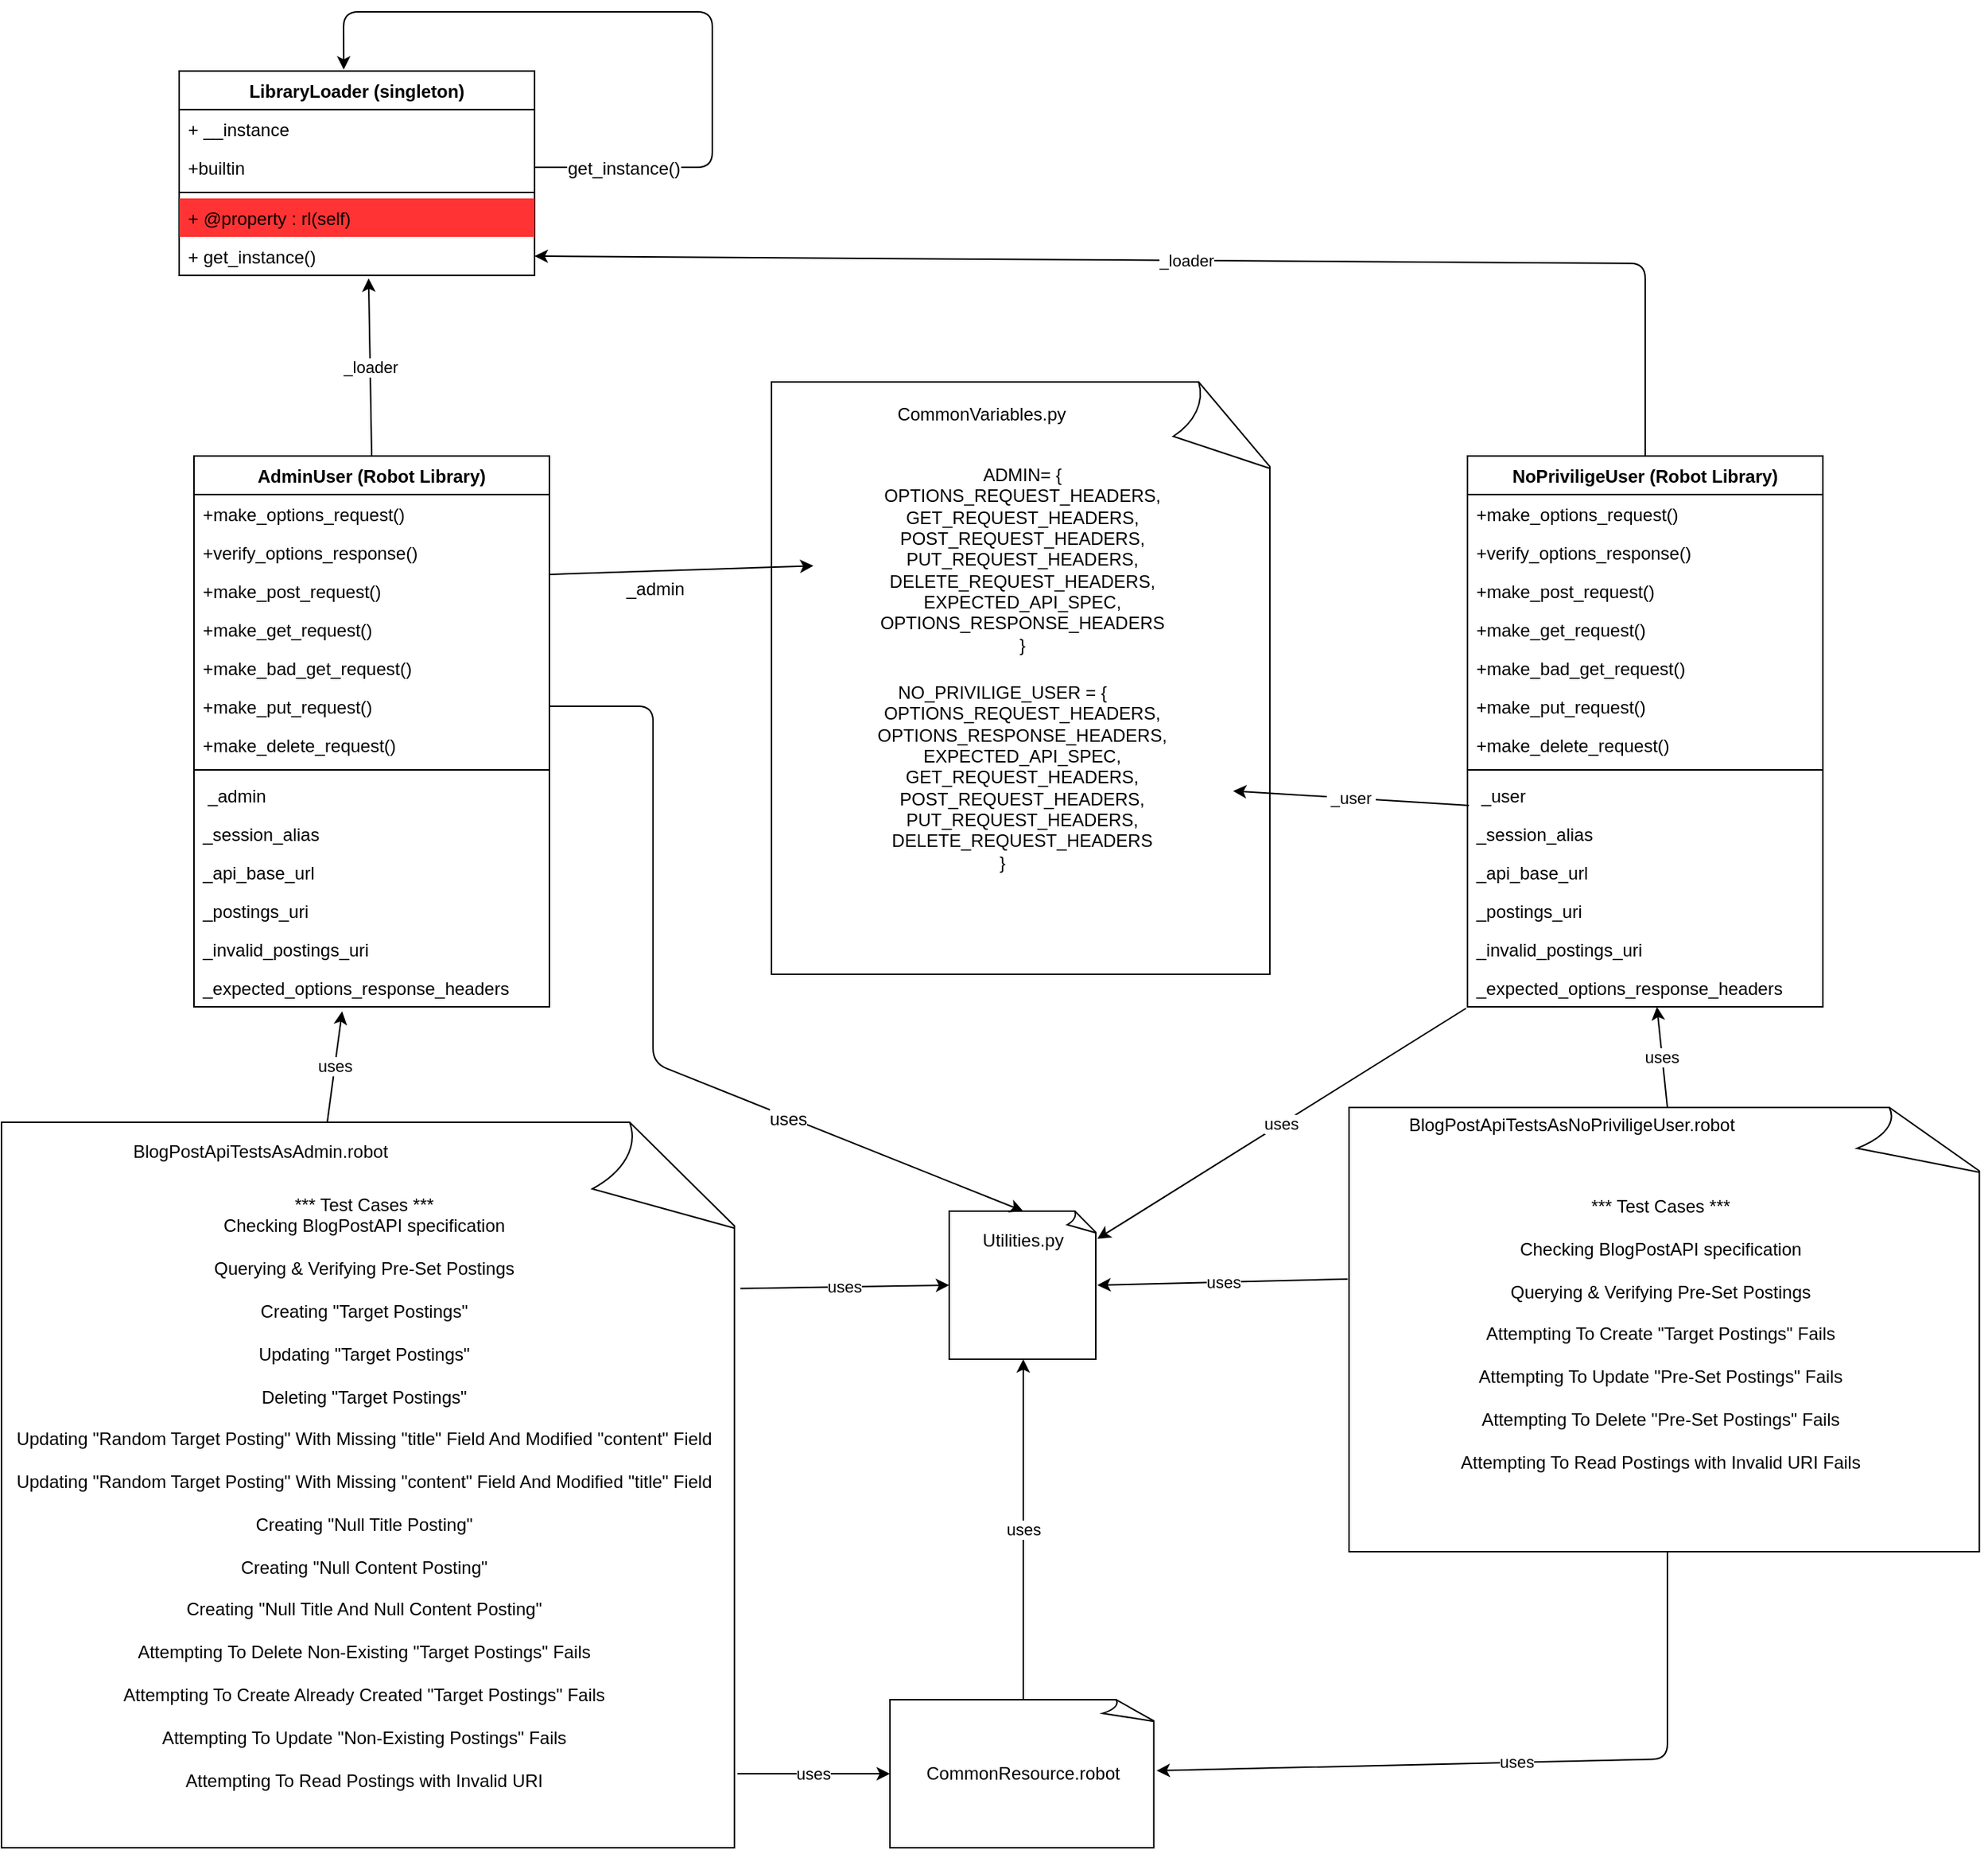 <mxfile version="12.9.9" type="device"><diagram id="O0fnSDkYo7aZcbcoALzo" name="Page-1"><mxGraphModel dx="1581" dy="811" grid="1" gridSize="10" guides="1" tooltips="1" connect="1" arrows="1" fold="1" page="1" pageScale="1" pageWidth="850" pageHeight="1100" math="0" shadow="0"><root><mxCell id="0"/><mxCell id="1" parent="0"/><mxCell id="a3XRWemQyBbFRwhkldtn-1" value="LibraryLoader (singleton)" style="swimlane;fontStyle=1;align=center;verticalAlign=top;childLayout=stackLayout;horizontal=1;startSize=26;horizontalStack=0;resizeParent=1;resizeParentMax=0;resizeLast=0;collapsible=1;marginBottom=0;" parent="1" vertex="1"><mxGeometry x="330" y="100" width="240" height="138" as="geometry"/></mxCell><mxCell id="a3XRWemQyBbFRwhkldtn-6" value="+ __instance" style="text;strokeColor=none;fillColor=none;align=left;verticalAlign=top;spacingLeft=4;spacingRight=4;overflow=hidden;rotatable=0;points=[[0,0.5],[1,0.5]];portConstraint=eastwest;" parent="a3XRWemQyBbFRwhkldtn-1" vertex="1"><mxGeometry y="26" width="240" height="26" as="geometry"/></mxCell><mxCell id="a3XRWemQyBbFRwhkldtn-2" value="+builtin" style="text;strokeColor=none;fillColor=none;align=left;verticalAlign=top;spacingLeft=4;spacingRight=4;overflow=hidden;rotatable=0;points=[[0,0.5],[1,0.5]];portConstraint=eastwest;" parent="a3XRWemQyBbFRwhkldtn-1" vertex="1"><mxGeometry y="52" width="240" height="26" as="geometry"/></mxCell><mxCell id="a3XRWemQyBbFRwhkldtn-3" value="" style="line;strokeWidth=1;fillColor=none;align=left;verticalAlign=middle;spacingTop=-1;spacingLeft=3;spacingRight=3;rotatable=0;labelPosition=right;points=[];portConstraint=eastwest;" parent="a3XRWemQyBbFRwhkldtn-1" vertex="1"><mxGeometry y="78" width="240" height="8" as="geometry"/></mxCell><mxCell id="a3XRWemQyBbFRwhkldtn-5" value="+ @property : rl(self)" style="text;strokeColor=none;fillColor=#FF3333;align=left;verticalAlign=top;spacingLeft=4;spacingRight=4;overflow=hidden;rotatable=0;points=[[0,0.5],[1,0.5]];portConstraint=eastwest;" parent="a3XRWemQyBbFRwhkldtn-1" vertex="1"><mxGeometry y="86" width="240" height="26" as="geometry"/></mxCell><mxCell id="a3XRWemQyBbFRwhkldtn-4" value="+ get_instance()&#10;&#10;" style="text;strokeColor=none;fillColor=none;align=left;verticalAlign=top;spacingLeft=4;spacingRight=4;overflow=hidden;rotatable=0;points=[[0,0.5],[1,0.5]];portConstraint=eastwest;" parent="a3XRWemQyBbFRwhkldtn-1" vertex="1"><mxGeometry y="112" width="240" height="26" as="geometry"/></mxCell><mxCell id="a3XRWemQyBbFRwhkldtn-7" value="" style="endArrow=classic;html=1;exitX=1;exitY=0.5;exitDx=0;exitDy=0;entryX=0.463;entryY=-0.007;entryDx=0;entryDy=0;entryPerimeter=0;" parent="a3XRWemQyBbFRwhkldtn-1" source="a3XRWemQyBbFRwhkldtn-2" target="a3XRWemQyBbFRwhkldtn-1" edge="1"><mxGeometry width="50" height="50" relative="1" as="geometry"><mxPoint x="300" y="90" as="sourcePoint"/><mxPoint x="110" y="-40" as="targetPoint"/><Array as="points"><mxPoint x="360" y="65"/><mxPoint x="360" y="-40"/><mxPoint x="111" y="-40"/></Array></mxGeometry></mxCell><mxCell id="a3XRWemQyBbFRwhkldtn-8" value="get_instance()" style="text;html=1;align=center;verticalAlign=middle;resizable=0;points=[];labelBackgroundColor=#ffffff;" parent="a3XRWemQyBbFRwhkldtn-7" vertex="1" connectable="0"><mxGeometry x="-0.85" y="-1" relative="1" as="geometry"><mxPoint x="21" as="offset"/></mxGeometry></mxCell><mxCell id="a3XRWemQyBbFRwhkldtn-15" value="AdminUser (Robot Library)" style="swimlane;fontStyle=1;align=center;verticalAlign=top;childLayout=stackLayout;horizontal=1;startSize=26;horizontalStack=0;resizeParent=1;resizeParentMax=0;resizeLast=0;collapsible=1;marginBottom=0;" parent="1" vertex="1"><mxGeometry x="340" y="360" width="240" height="372" as="geometry"/></mxCell><mxCell id="a3XRWemQyBbFRwhkldtn-19" value="+make_options_request()" style="text;strokeColor=none;fillColor=none;align=left;verticalAlign=top;spacingLeft=4;spacingRight=4;overflow=hidden;rotatable=0;points=[[0,0.5],[1,0.5]];portConstraint=eastwest;" parent="a3XRWemQyBbFRwhkldtn-15" vertex="1"><mxGeometry y="26" width="240" height="26" as="geometry"/></mxCell><mxCell id="a3XRWemQyBbFRwhkldtn-20" value="+verify_options_response()" style="text;strokeColor=none;fillColor=none;align=left;verticalAlign=top;spacingLeft=4;spacingRight=4;overflow=hidden;rotatable=0;points=[[0,0.5],[1,0.5]];portConstraint=eastwest;" parent="a3XRWemQyBbFRwhkldtn-15" vertex="1"><mxGeometry y="52" width="240" height="26" as="geometry"/></mxCell><mxCell id="a3XRWemQyBbFRwhkldtn-21" value="+make_post_request()" style="text;strokeColor=none;fillColor=none;align=left;verticalAlign=top;spacingLeft=4;spacingRight=4;overflow=hidden;rotatable=0;points=[[0,0.5],[1,0.5]];portConstraint=eastwest;" parent="a3XRWemQyBbFRwhkldtn-15" vertex="1"><mxGeometry y="78" width="240" height="26" as="geometry"/></mxCell><mxCell id="a3XRWemQyBbFRwhkldtn-22" value="+make_get_request()" style="text;strokeColor=none;fillColor=none;align=left;verticalAlign=top;spacingLeft=4;spacingRight=4;overflow=hidden;rotatable=0;points=[[0,0.5],[1,0.5]];portConstraint=eastwest;" parent="a3XRWemQyBbFRwhkldtn-15" vertex="1"><mxGeometry y="104" width="240" height="26" as="geometry"/></mxCell><mxCell id="a3XRWemQyBbFRwhkldtn-23" value="+make_bad_get_request()" style="text;strokeColor=none;fillColor=none;align=left;verticalAlign=top;spacingLeft=4;spacingRight=4;overflow=hidden;rotatable=0;points=[[0,0.5],[1,0.5]];portConstraint=eastwest;" parent="a3XRWemQyBbFRwhkldtn-15" vertex="1"><mxGeometry y="130" width="240" height="26" as="geometry"/></mxCell><mxCell id="a3XRWemQyBbFRwhkldtn-24" value="+make_put_request()" style="text;strokeColor=none;fillColor=none;align=left;verticalAlign=top;spacingLeft=4;spacingRight=4;overflow=hidden;rotatable=0;points=[[0,0.5],[1,0.5]];portConstraint=eastwest;" parent="a3XRWemQyBbFRwhkldtn-15" vertex="1"><mxGeometry y="156" width="240" height="26" as="geometry"/></mxCell><mxCell id="a3XRWemQyBbFRwhkldtn-16" value="+make_delete_request()" style="text;strokeColor=none;fillColor=none;align=left;verticalAlign=top;spacingLeft=4;spacingRight=4;overflow=hidden;rotatable=0;points=[[0,0.5],[1,0.5]];portConstraint=eastwest;" parent="a3XRWemQyBbFRwhkldtn-15" vertex="1"><mxGeometry y="182" width="240" height="26" as="geometry"/></mxCell><mxCell id="a3XRWemQyBbFRwhkldtn-17" value="" style="line;strokeWidth=1;fillColor=none;align=left;verticalAlign=middle;spacingTop=-1;spacingLeft=3;spacingRight=3;rotatable=0;labelPosition=right;points=[];portConstraint=eastwest;" parent="a3XRWemQyBbFRwhkldtn-15" vertex="1"><mxGeometry y="208" width="240" height="8" as="geometry"/></mxCell><mxCell id="a3XRWemQyBbFRwhkldtn-18" value=" _admin" style="text;strokeColor=none;fillColor=none;align=left;verticalAlign=top;spacingLeft=4;spacingRight=4;overflow=hidden;rotatable=0;points=[[0,0.5],[1,0.5]];portConstraint=eastwest;" parent="a3XRWemQyBbFRwhkldtn-15" vertex="1"><mxGeometry y="216" width="240" height="26" as="geometry"/></mxCell><mxCell id="a3XRWemQyBbFRwhkldtn-27" value="_session_alias" style="text;strokeColor=none;fillColor=none;align=left;verticalAlign=top;spacingLeft=4;spacingRight=4;overflow=hidden;rotatable=0;points=[[0,0.5],[1,0.5]];portConstraint=eastwest;" parent="a3XRWemQyBbFRwhkldtn-15" vertex="1"><mxGeometry y="242" width="240" height="26" as="geometry"/></mxCell><mxCell id="a3XRWemQyBbFRwhkldtn-28" value="_api_base_url" style="text;strokeColor=none;fillColor=none;align=left;verticalAlign=top;spacingLeft=4;spacingRight=4;overflow=hidden;rotatable=0;points=[[0,0.5],[1,0.5]];portConstraint=eastwest;" parent="a3XRWemQyBbFRwhkldtn-15" vertex="1"><mxGeometry y="268" width="240" height="26" as="geometry"/></mxCell><mxCell id="a3XRWemQyBbFRwhkldtn-31" value="_postings_uri" style="text;strokeColor=none;fillColor=none;align=left;verticalAlign=top;spacingLeft=4;spacingRight=4;overflow=hidden;rotatable=0;points=[[0,0.5],[1,0.5]];portConstraint=eastwest;" parent="a3XRWemQyBbFRwhkldtn-15" vertex="1"><mxGeometry y="294" width="240" height="26" as="geometry"/></mxCell><mxCell id="a3XRWemQyBbFRwhkldtn-29" value="_invalid_postings_uri" style="text;strokeColor=none;fillColor=none;align=left;verticalAlign=top;spacingLeft=4;spacingRight=4;overflow=hidden;rotatable=0;points=[[0,0.5],[1,0.5]];portConstraint=eastwest;" parent="a3XRWemQyBbFRwhkldtn-15" vertex="1"><mxGeometry y="320" width="240" height="26" as="geometry"/></mxCell><mxCell id="a3XRWemQyBbFRwhkldtn-32" value="_expected_options_response_headers" style="text;strokeColor=none;fillColor=none;align=left;verticalAlign=top;spacingLeft=4;spacingRight=4;overflow=hidden;rotatable=0;points=[[0,0.5],[1,0.5]];portConstraint=eastwest;" parent="a3XRWemQyBbFRwhkldtn-15" vertex="1"><mxGeometry y="346" width="240" height="26" as="geometry"/></mxCell><mxCell id="a3XRWemQyBbFRwhkldtn-30" value="&lt;span style=&quot;text-align: left ; white-space: nowrap&quot;&gt;&amp;nbsp;_admin&lt;/span&gt;" style="text;html=1;strokeColor=none;fillColor=none;align=center;verticalAlign=middle;whiteSpace=wrap;rounded=0;" parent="1" vertex="1"><mxGeometry x="630" y="440" width="40" height="20" as="geometry"/></mxCell><mxCell id="a3XRWemQyBbFRwhkldtn-33" value="_loader" style="endArrow=classic;html=1;entryX=0.533;entryY=1.077;entryDx=0;entryDy=0;entryPerimeter=0;exitX=0.5;exitY=0;exitDx=0;exitDy=0;" parent="1" source="a3XRWemQyBbFRwhkldtn-15" target="a3XRWemQyBbFRwhkldtn-4" edge="1"><mxGeometry width="50" height="50" relative="1" as="geometry"><mxPoint x="430" y="350" as="sourcePoint"/><mxPoint x="480" y="300" as="targetPoint"/></mxGeometry></mxCell><mxCell id="a3XRWemQyBbFRwhkldtn-34" value="" style="group" parent="1" vertex="1" connectable="0"><mxGeometry x="730" y="310" width="340" height="400" as="geometry"/></mxCell><mxCell id="a3XRWemQyBbFRwhkldtn-9" value="" style="whiteSpace=wrap;html=1;shape=mxgraph.basic.document" parent="a3XRWemQyBbFRwhkldtn-34" vertex="1"><mxGeometry width="340" height="400" as="geometry"/></mxCell><mxCell id="a3XRWemQyBbFRwhkldtn-10" value="CommonVariables.py" style="text;html=1;strokeColor=none;fillColor=none;align=center;verticalAlign=middle;whiteSpace=wrap;rounded=0;" parent="a3XRWemQyBbFRwhkldtn-34" vertex="1"><mxGeometry x="37.778" y="9.195" width="207.778" height="25.747" as="geometry"/></mxCell><mxCell id="a3XRWemQyBbFRwhkldtn-13" value="&lt;div&gt;ADMIN= {&lt;/div&gt;&lt;div&gt;OPTIONS_REQUEST_HEADERS,&lt;/div&gt;&lt;div&gt;GET_REQUEST_HEADERS,&lt;/div&gt;&lt;div&gt;POST_REQUEST_HEADERS,&lt;/div&gt;&lt;div&gt;PUT_REQUEST_HEADERS,&lt;/div&gt;&lt;div&gt;DELETE_REQUEST_HEADERS,&lt;/div&gt;&lt;div&gt;EXPECTED_API_SPEC,&lt;/div&gt;&lt;div&gt;OPTIONS_RESPONSE_HEADERS&lt;/div&gt;&lt;div&gt;}&lt;/div&gt;" style="text;html=1;strokeColor=none;fillColor=none;align=center;verticalAlign=middle;whiteSpace=wrap;rounded=0;" parent="a3XRWemQyBbFRwhkldtn-34" vertex="1"><mxGeometry x="28.333" y="55.172" width="283.333" height="128.736" as="geometry"/></mxCell><mxCell id="a3XRWemQyBbFRwhkldtn-14" value="&lt;div&gt;NO_PRIVILIGE_USER = {&lt;/div&gt;&lt;div&gt;&lt;span style=&quot;white-space: pre&quot;&gt;&#9;&lt;/span&gt;OPTIONS_REQUEST_HEADERS,&lt;/div&gt;&lt;div&gt;&lt;span style=&quot;white-space: pre&quot;&gt;&#9;&lt;/span&gt;OPTIONS_RESPONSE_HEADERS,&lt;/div&gt;&lt;div&gt;&lt;span style=&quot;white-space: pre&quot;&gt;&#9;&lt;/span&gt;EXPECTED_API_SPEC,&lt;/div&gt;&lt;div&gt;&lt;span style=&quot;white-space: pre&quot;&gt;&#9;&lt;/span&gt;GET_REQUEST_HEADERS,&lt;/div&gt;&lt;div&gt;&lt;span style=&quot;white-space: pre&quot;&gt;&#9;&lt;/span&gt;POST_REQUEST_HEADERS,&lt;/div&gt;&lt;div&gt;&lt;span style=&quot;white-space: pre&quot;&gt;&#9;&lt;/span&gt;PUT_REQUEST_HEADERS,&lt;/div&gt;&lt;div&gt;&lt;span style=&quot;white-space: pre&quot;&gt;&#9;&lt;/span&gt;DELETE_REQUEST_HEADERS&lt;/div&gt;&lt;div&gt;}&lt;/div&gt;" style="text;html=1;strokeColor=none;fillColor=none;align=center;verticalAlign=middle;whiteSpace=wrap;rounded=0;" parent="a3XRWemQyBbFRwhkldtn-34" vertex="1"><mxGeometry y="202.299" width="311.667" height="128.736" as="geometry"/></mxCell><mxCell id="a3XRWemQyBbFRwhkldtn-25" value="" style="endArrow=classic;html=1;" parent="1" target="a3XRWemQyBbFRwhkldtn-13" edge="1"><mxGeometry width="50" height="50" relative="1" as="geometry"><mxPoint x="580" y="440" as="sourcePoint"/><mxPoint x="170" y="230" as="targetPoint"/><Array as="points"><mxPoint x="580" y="440"/></Array></mxGeometry></mxCell><mxCell id="a3XRWemQyBbFRwhkldtn-35" value="NoPriviligeUser (Robot Library)" style="swimlane;fontStyle=1;align=center;verticalAlign=top;childLayout=stackLayout;horizontal=1;startSize=26;horizontalStack=0;resizeParent=1;resizeParentMax=0;resizeLast=0;collapsible=1;marginBottom=0;" parent="1" vertex="1"><mxGeometry x="1200" y="360" width="240" height="372" as="geometry"/></mxCell><mxCell id="a3XRWemQyBbFRwhkldtn-36" value="+make_options_request()" style="text;strokeColor=none;fillColor=none;align=left;verticalAlign=top;spacingLeft=4;spacingRight=4;overflow=hidden;rotatable=0;points=[[0,0.5],[1,0.5]];portConstraint=eastwest;" parent="a3XRWemQyBbFRwhkldtn-35" vertex="1"><mxGeometry y="26" width="240" height="26" as="geometry"/></mxCell><mxCell id="a3XRWemQyBbFRwhkldtn-37" value="+verify_options_response()" style="text;strokeColor=none;fillColor=none;align=left;verticalAlign=top;spacingLeft=4;spacingRight=4;overflow=hidden;rotatable=0;points=[[0,0.5],[1,0.5]];portConstraint=eastwest;" parent="a3XRWemQyBbFRwhkldtn-35" vertex="1"><mxGeometry y="52" width="240" height="26" as="geometry"/></mxCell><mxCell id="a3XRWemQyBbFRwhkldtn-38" value="+make_post_request()" style="text;strokeColor=none;fillColor=none;align=left;verticalAlign=top;spacingLeft=4;spacingRight=4;overflow=hidden;rotatable=0;points=[[0,0.5],[1,0.5]];portConstraint=eastwest;" parent="a3XRWemQyBbFRwhkldtn-35" vertex="1"><mxGeometry y="78" width="240" height="26" as="geometry"/></mxCell><mxCell id="a3XRWemQyBbFRwhkldtn-39" value="+make_get_request()" style="text;strokeColor=none;fillColor=none;align=left;verticalAlign=top;spacingLeft=4;spacingRight=4;overflow=hidden;rotatable=0;points=[[0,0.5],[1,0.5]];portConstraint=eastwest;" parent="a3XRWemQyBbFRwhkldtn-35" vertex="1"><mxGeometry y="104" width="240" height="26" as="geometry"/></mxCell><mxCell id="a3XRWemQyBbFRwhkldtn-40" value="+make_bad_get_request()" style="text;strokeColor=none;fillColor=none;align=left;verticalAlign=top;spacingLeft=4;spacingRight=4;overflow=hidden;rotatable=0;points=[[0,0.5],[1,0.5]];portConstraint=eastwest;" parent="a3XRWemQyBbFRwhkldtn-35" vertex="1"><mxGeometry y="130" width="240" height="26" as="geometry"/></mxCell><mxCell id="a3XRWemQyBbFRwhkldtn-41" value="+make_put_request()" style="text;strokeColor=none;fillColor=none;align=left;verticalAlign=top;spacingLeft=4;spacingRight=4;overflow=hidden;rotatable=0;points=[[0,0.5],[1,0.5]];portConstraint=eastwest;" parent="a3XRWemQyBbFRwhkldtn-35" vertex="1"><mxGeometry y="156" width="240" height="26" as="geometry"/></mxCell><mxCell id="a3XRWemQyBbFRwhkldtn-42" value="+make_delete_request()" style="text;strokeColor=none;fillColor=none;align=left;verticalAlign=top;spacingLeft=4;spacingRight=4;overflow=hidden;rotatable=0;points=[[0,0.5],[1,0.5]];portConstraint=eastwest;" parent="a3XRWemQyBbFRwhkldtn-35" vertex="1"><mxGeometry y="182" width="240" height="26" as="geometry"/></mxCell><mxCell id="a3XRWemQyBbFRwhkldtn-43" value="" style="line;strokeWidth=1;fillColor=none;align=left;verticalAlign=middle;spacingTop=-1;spacingLeft=3;spacingRight=3;rotatable=0;labelPosition=right;points=[];portConstraint=eastwest;" parent="a3XRWemQyBbFRwhkldtn-35" vertex="1"><mxGeometry y="208" width="240" height="8" as="geometry"/></mxCell><mxCell id="a3XRWemQyBbFRwhkldtn-44" value=" _user" style="text;strokeColor=none;fillColor=none;align=left;verticalAlign=top;spacingLeft=4;spacingRight=4;overflow=hidden;rotatable=0;points=[[0,0.5],[1,0.5]];portConstraint=eastwest;" parent="a3XRWemQyBbFRwhkldtn-35" vertex="1"><mxGeometry y="216" width="240" height="26" as="geometry"/></mxCell><mxCell id="a3XRWemQyBbFRwhkldtn-45" value="_session_alias" style="text;strokeColor=none;fillColor=none;align=left;verticalAlign=top;spacingLeft=4;spacingRight=4;overflow=hidden;rotatable=0;points=[[0,0.5],[1,0.5]];portConstraint=eastwest;" parent="a3XRWemQyBbFRwhkldtn-35" vertex="1"><mxGeometry y="242" width="240" height="26" as="geometry"/></mxCell><mxCell id="a3XRWemQyBbFRwhkldtn-46" value="_api_base_url" style="text;strokeColor=none;fillColor=none;align=left;verticalAlign=top;spacingLeft=4;spacingRight=4;overflow=hidden;rotatable=0;points=[[0,0.5],[1,0.5]];portConstraint=eastwest;" parent="a3XRWemQyBbFRwhkldtn-35" vertex="1"><mxGeometry y="268" width="240" height="26" as="geometry"/></mxCell><mxCell id="a3XRWemQyBbFRwhkldtn-47" value="_postings_uri" style="text;strokeColor=none;fillColor=none;align=left;verticalAlign=top;spacingLeft=4;spacingRight=4;overflow=hidden;rotatable=0;points=[[0,0.5],[1,0.5]];portConstraint=eastwest;" parent="a3XRWemQyBbFRwhkldtn-35" vertex="1"><mxGeometry y="294" width="240" height="26" as="geometry"/></mxCell><mxCell id="a3XRWemQyBbFRwhkldtn-48" value="_invalid_postings_uri" style="text;strokeColor=none;fillColor=none;align=left;verticalAlign=top;spacingLeft=4;spacingRight=4;overflow=hidden;rotatable=0;points=[[0,0.5],[1,0.5]];portConstraint=eastwest;" parent="a3XRWemQyBbFRwhkldtn-35" vertex="1"><mxGeometry y="320" width="240" height="26" as="geometry"/></mxCell><mxCell id="a3XRWemQyBbFRwhkldtn-49" value="_expected_options_response_headers" style="text;strokeColor=none;fillColor=none;align=left;verticalAlign=top;spacingLeft=4;spacingRight=4;overflow=hidden;rotatable=0;points=[[0,0.5],[1,0.5]];portConstraint=eastwest;" parent="a3XRWemQyBbFRwhkldtn-35" vertex="1"><mxGeometry y="346" width="240" height="26" as="geometry"/></mxCell><mxCell id="a3XRWemQyBbFRwhkldtn-50" value="&amp;nbsp;_user&amp;nbsp;" style="endArrow=classic;html=1;exitX=0.004;exitY=0.769;exitDx=0;exitDy=0;exitPerimeter=0;" parent="1" source="a3XRWemQyBbFRwhkldtn-44" target="a3XRWemQyBbFRwhkldtn-14" edge="1"><mxGeometry width="50" height="50" relative="1" as="geometry"><mxPoint x="1120" y="620" as="sourcePoint"/><mxPoint x="1170" y="570" as="targetPoint"/></mxGeometry></mxCell><mxCell id="a3XRWemQyBbFRwhkldtn-51" value="_loader" style="endArrow=classic;html=1;exitX=0.5;exitY=0;exitDx=0;exitDy=0;entryX=1;entryY=0.5;entryDx=0;entryDy=0;" parent="1" source="a3XRWemQyBbFRwhkldtn-35" target="a3XRWemQyBbFRwhkldtn-4" edge="1"><mxGeometry width="50" height="50" relative="1" as="geometry"><mxPoint x="470" y="370" as="sourcePoint"/><mxPoint x="520" y="280" as="targetPoint"/><Array as="points"><mxPoint x="1320" y="230"/></Array></mxGeometry></mxCell><mxCell id="a3XRWemQyBbFRwhkldtn-56" value="" style="group" parent="1" vertex="1" connectable="0"><mxGeometry x="210" y="810" width="500" height="490" as="geometry"/></mxCell><mxCell id="a3XRWemQyBbFRwhkldtn-52" value="" style="whiteSpace=wrap;html=1;shape=mxgraph.basic.document" parent="a3XRWemQyBbFRwhkldtn-56" vertex="1"><mxGeometry width="500" height="490" as="geometry"/></mxCell><mxCell id="a3XRWemQyBbFRwhkldtn-53" value="BlogPostApiTestsAsAdmin.robot" style="text;html=1;strokeColor=none;fillColor=none;align=center;verticalAlign=middle;whiteSpace=wrap;rounded=0;" parent="a3XRWemQyBbFRwhkldtn-56" vertex="1"><mxGeometry x="70" y="10" width="210" height="20" as="geometry"/></mxCell><mxCell id="a3XRWemQyBbFRwhkldtn-55" value="&lt;div&gt;*** Test Cases ***&lt;/div&gt;&lt;div&gt;Checking BlogPostAPI specification&lt;/div&gt;&lt;div&gt;&lt;br&gt;&lt;/div&gt;&lt;div&gt;Querying &amp;amp; Verifying Pre-Set Postings&lt;/div&gt;&lt;div&gt;&lt;br&gt;&lt;/div&gt;&lt;div&gt;Creating &quot;Target Postings&quot;&lt;/div&gt;&lt;div&gt;&lt;br&gt;&lt;/div&gt;&lt;div&gt;Updating &quot;Target Postings&quot;&lt;/div&gt;&lt;div&gt;&lt;br&gt;&lt;/div&gt;&lt;div&gt;Deleting &quot;Target Postings&quot;&lt;/div&gt;&lt;div&gt;&lt;br&gt;&lt;/div&gt;&lt;div&gt;Updating &quot;Random Target Posting&quot; With Missing &quot;title&quot; Field And Modified &quot;content&quot; Field&lt;/div&gt;&lt;div&gt;&lt;br&gt;&lt;/div&gt;&lt;div&gt;Updating &quot;Random Target Posting&quot; With Missing &quot;content&quot; Field And Modified &quot;title&quot; Field&lt;/div&gt;&lt;div&gt;&lt;br&gt;&lt;/div&gt;&lt;div&gt;Creating &quot;Null Title Posting&quot;&lt;/div&gt;&lt;div&gt;&lt;br&gt;&lt;/div&gt;&lt;div&gt;Creating &quot;Null Content Posting&quot;&lt;/div&gt;&lt;div&gt;&lt;br&gt;&lt;/div&gt;&lt;div&gt;Creating &quot;Null Title And Null Content Posting&quot;&lt;/div&gt;&lt;div&gt;&lt;br&gt;&lt;/div&gt;&lt;div&gt;Attempting To Delete Non-Existing &quot;Target Postings&quot; Fails&lt;/div&gt;&lt;div&gt;&lt;br&gt;&lt;/div&gt;&lt;div&gt;Attempting To Create Already Created &quot;Target Postings&quot; Fails&lt;/div&gt;&lt;div&gt;&lt;br&gt;&lt;/div&gt;&lt;div&gt;Attempting To Update &quot;Non-Existing Postings&quot; Fails&lt;/div&gt;&lt;div&gt;&lt;br&gt;&lt;/div&gt;&lt;div&gt;Attempting To Read Postings with Invalid URI&lt;/div&gt;" style="text;html=1;strokeColor=none;fillColor=none;align=center;verticalAlign=middle;whiteSpace=wrap;rounded=0;" parent="a3XRWemQyBbFRwhkldtn-56" vertex="1"><mxGeometry y="30" width="490" height="440" as="geometry"/></mxCell><mxCell id="a3XRWemQyBbFRwhkldtn-57" value="uses" style="endArrow=classic;html=1;entryX=0.417;entryY=1.115;entryDx=0;entryDy=0;entryPerimeter=0;" parent="1" target="a3XRWemQyBbFRwhkldtn-32" edge="1"><mxGeometry width="50" height="50" relative="1" as="geometry"><mxPoint x="430" y="810" as="sourcePoint"/><mxPoint x="480" y="760" as="targetPoint"/></mxGeometry></mxCell><mxCell id="a3XRWemQyBbFRwhkldtn-59" value="" style="group" parent="1" vertex="1" connectable="0"><mxGeometry x="1120" y="800" width="430" height="300" as="geometry"/></mxCell><mxCell id="a3XRWemQyBbFRwhkldtn-60" value="" style="whiteSpace=wrap;html=1;shape=mxgraph.basic.document" parent="a3XRWemQyBbFRwhkldtn-59" vertex="1"><mxGeometry width="430" height="300" as="geometry"/></mxCell><mxCell id="a3XRWemQyBbFRwhkldtn-61" value="BlogPostApiTestsAsNoPriviligeUser.robot" style="text;html=1;strokeColor=none;fillColor=none;align=center;verticalAlign=middle;whiteSpace=wrap;rounded=0;" parent="a3XRWemQyBbFRwhkldtn-59" vertex="1"><mxGeometry x="60.2" y="6.122" width="180.6" height="12.245" as="geometry"/></mxCell><mxCell id="a3XRWemQyBbFRwhkldtn-62" value="&lt;div&gt;*** Test Cases ***&lt;/div&gt;&lt;div&gt;&lt;br&gt;&lt;/div&gt;&lt;div&gt;Checking BlogPostAPI specification&lt;/div&gt;&lt;div&gt;&lt;br&gt;&lt;/div&gt;&lt;div&gt;Querying &amp;amp; Verifying Pre-Set Postings&lt;/div&gt;&lt;div&gt;&lt;br&gt;&lt;/div&gt;&lt;div&gt;Attempting To Create &quot;Target Postings&quot; Fails&lt;/div&gt;&lt;div&gt;&lt;br&gt;&lt;/div&gt;&lt;div&gt;Attempting To Update &quot;Pre-Set Postings&quot; Fails&lt;/div&gt;&lt;div&gt;&lt;br&gt;&lt;/div&gt;&lt;div&gt;Attempting To Delete &quot;Pre-Set Postings&quot; Fails&lt;/div&gt;&lt;div&gt;&lt;br&gt;&lt;/div&gt;&lt;div&gt;Attempting To Read Postings with Invalid URI Fails&lt;/div&gt;" style="text;html=1;strokeColor=none;fillColor=none;align=center;verticalAlign=middle;whiteSpace=wrap;rounded=0;" parent="a3XRWemQyBbFRwhkldtn-59" vertex="1"><mxGeometry y="18.367" width="421.4" height="269.388" as="geometry"/></mxCell><mxCell id="a3XRWemQyBbFRwhkldtn-63" value="uses" style="endArrow=classic;html=1;entryX=0.533;entryY=1;entryDx=0;entryDy=0;entryPerimeter=0;exitX=0.5;exitY=0;exitDx=0;exitDy=0;exitPerimeter=0;" parent="1" source="a3XRWemQyBbFRwhkldtn-60" target="a3XRWemQyBbFRwhkldtn-49" edge="1"><mxGeometry width="50" height="50" relative="1" as="geometry"><mxPoint x="1380" y="818.37" as="sourcePoint"/><mxPoint x="1390.08" y="743.36" as="targetPoint"/></mxGeometry></mxCell><mxCell id="a3XRWemQyBbFRwhkldtn-64" value="CommonResource.robot" style="whiteSpace=wrap;html=1;shape=mxgraph.basic.document" parent="1" vertex="1"><mxGeometry x="810" y="1200" width="180" height="100" as="geometry"/></mxCell><mxCell id="a3XRWemQyBbFRwhkldtn-65" value="uses" style="endArrow=classic;html=1;entryX=0;entryY=0.5;entryDx=0;entryDy=0;entryPerimeter=0;exitX=0.994;exitY=0.898;exitDx=0;exitDy=0;exitPerimeter=0;" parent="1" source="a3XRWemQyBbFRwhkldtn-52" target="a3XRWemQyBbFRwhkldtn-64" edge="1"><mxGeometry width="50" height="50" relative="1" as="geometry"><mxPoint x="700" y="1270" as="sourcePoint"/><mxPoint x="750" y="1220" as="targetPoint"/></mxGeometry></mxCell><mxCell id="a3XRWemQyBbFRwhkldtn-66" value="uses" style="endArrow=classic;html=1;exitX=0.5;exitY=1;exitDx=0;exitDy=0;exitPerimeter=0;" parent="1" source="a3XRWemQyBbFRwhkldtn-60" target="a3XRWemQyBbFRwhkldtn-64" edge="1"><mxGeometry width="50" height="50" relative="1" as="geometry"><mxPoint x="1360" y="1245" as="sourcePoint"/><mxPoint x="1330" y="1180" as="targetPoint"/><Array as="points"><mxPoint x="1335" y="1240"/></Array></mxGeometry></mxCell><mxCell id="a3XRWemQyBbFRwhkldtn-67" value="" style="whiteSpace=wrap;html=1;shape=mxgraph.basic.document" parent="1" vertex="1"><mxGeometry x="850" y="870" width="100" height="100" as="geometry"/></mxCell><mxCell id="a3XRWemQyBbFRwhkldtn-68" value="Utilities.py" style="text;html=1;strokeColor=none;fillColor=none;align=center;verticalAlign=middle;whiteSpace=wrap;rounded=0;" parent="1" vertex="1"><mxGeometry x="880" y="880" width="40" height="20" as="geometry"/></mxCell><mxCell id="a3XRWemQyBbFRwhkldtn-69" value="uses" style="endArrow=classic;html=1;entryX=0.5;entryY=1;entryDx=0;entryDy=0;entryPerimeter=0;exitX=0.5;exitY=0;exitDx=0;exitDy=0;exitPerimeter=0;" parent="1" source="a3XRWemQyBbFRwhkldtn-64" target="a3XRWemQyBbFRwhkldtn-67" edge="1"><mxGeometry width="50" height="50" relative="1" as="geometry"><mxPoint x="870" y="1140" as="sourcePoint"/><mxPoint x="920" y="1090" as="targetPoint"/></mxGeometry></mxCell><mxCell id="a3XRWemQyBbFRwhkldtn-70" value="uses" style="endArrow=classic;html=1;entryX=0;entryY=0.5;entryDx=0;entryDy=0;entryPerimeter=0;exitX=0.998;exitY=0.229;exitDx=0;exitDy=0;exitPerimeter=0;" parent="1" source="a3XRWemQyBbFRwhkldtn-52" target="a3XRWemQyBbFRwhkldtn-67" edge="1"><mxGeometry width="50" height="50" relative="1" as="geometry"><mxPoint x="910" y="1210" as="sourcePoint"/><mxPoint x="910" y="980" as="targetPoint"/></mxGeometry></mxCell><mxCell id="a3XRWemQyBbFRwhkldtn-71" value="uses" style="endArrow=classic;html=1;entryX=1;entryY=0.5;entryDx=0;entryDy=0;entryPerimeter=0;exitX=-0.002;exitY=0.362;exitDx=0;exitDy=0;exitPerimeter=0;" parent="1" source="a3XRWemQyBbFRwhkldtn-62" target="a3XRWemQyBbFRwhkldtn-67" edge="1"><mxGeometry width="50" height="50" relative="1" as="geometry"><mxPoint x="970" y="1020" as="sourcePoint"/><mxPoint x="1020" y="970" as="targetPoint"/></mxGeometry></mxCell><mxCell id="a3XRWemQyBbFRwhkldtn-72" value="" style="endArrow=classic;html=1;exitX=1;exitY=0.5;exitDx=0;exitDy=0;entryX=0.5;entryY=0;entryDx=0;entryDy=0;entryPerimeter=0;" parent="1" source="a3XRWemQyBbFRwhkldtn-24" target="a3XRWemQyBbFRwhkldtn-67" edge="1"><mxGeometry width="50" height="50" relative="1" as="geometry"><mxPoint x="620" y="770" as="sourcePoint"/><mxPoint x="650" y="760" as="targetPoint"/><Array as="points"><mxPoint x="650" y="529"/><mxPoint x="650" y="770"/></Array></mxGeometry></mxCell><mxCell id="a3XRWemQyBbFRwhkldtn-73" value="uses" style="text;html=1;align=center;verticalAlign=middle;resizable=0;points=[];labelBackgroundColor=#ffffff;" parent="a3XRWemQyBbFRwhkldtn-72" vertex="1" connectable="0"><mxGeometry x="0.41" y="-1" relative="1" as="geometry"><mxPoint as="offset"/></mxGeometry></mxCell><mxCell id="a3XRWemQyBbFRwhkldtn-74" value="uses" style="endArrow=classic;html=1;exitX=-0.004;exitY=1.038;exitDx=0;exitDy=0;exitPerimeter=0;" parent="1" source="a3XRWemQyBbFRwhkldtn-49" target="a3XRWemQyBbFRwhkldtn-67" edge="1"><mxGeometry width="50" height="50" relative="1" as="geometry"><mxPoint x="1020" y="840" as="sourcePoint"/><mxPoint x="1070" y="790" as="targetPoint"/></mxGeometry></mxCell></root></mxGraphModel></diagram></mxfile>